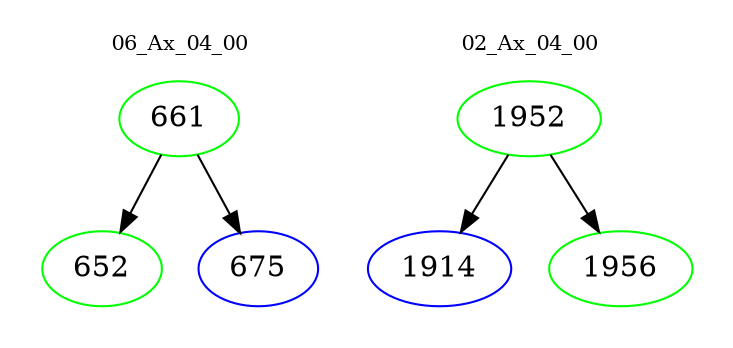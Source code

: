 digraph{
subgraph cluster_0 {
color = white
label = "06_Ax_04_00";
fontsize=10;
T0_661 [label="661", color="green"]
T0_661 -> T0_652 [color="black"]
T0_652 [label="652", color="green"]
T0_661 -> T0_675 [color="black"]
T0_675 [label="675", color="blue"]
}
subgraph cluster_1 {
color = white
label = "02_Ax_04_00";
fontsize=10;
T1_1952 [label="1952", color="green"]
T1_1952 -> T1_1914 [color="black"]
T1_1914 [label="1914", color="blue"]
T1_1952 -> T1_1956 [color="black"]
T1_1956 [label="1956", color="green"]
}
}
